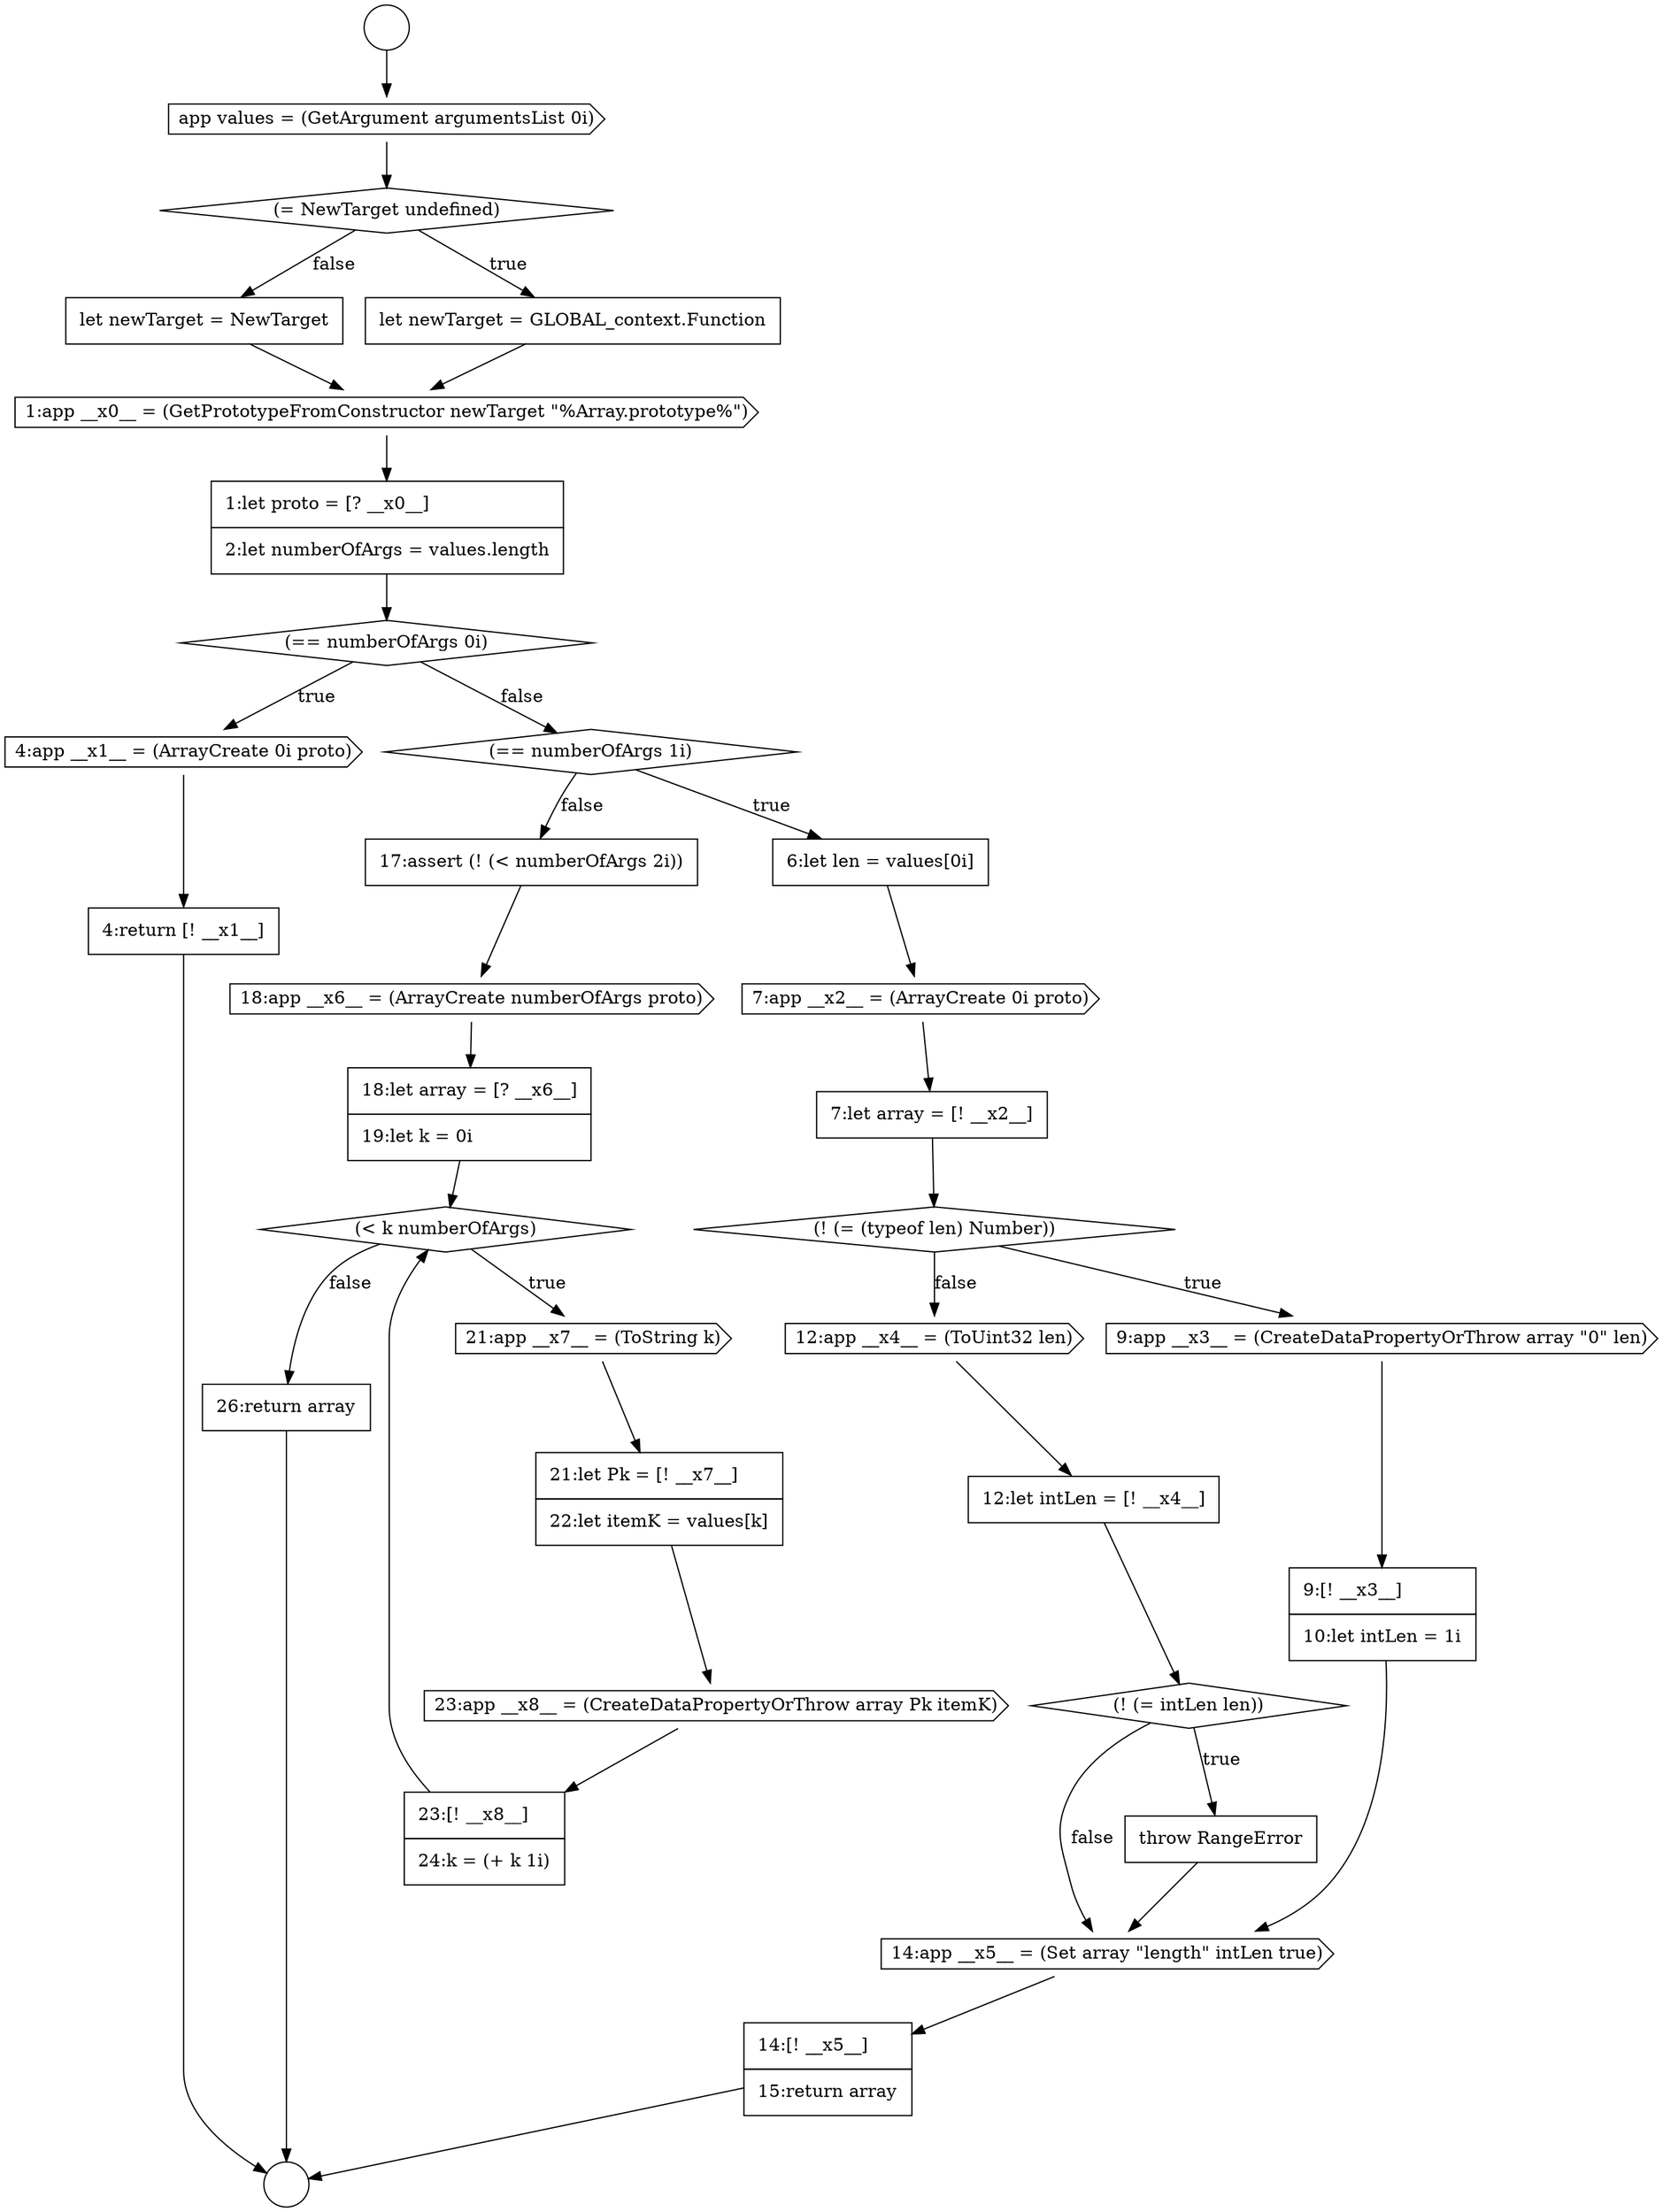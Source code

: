 digraph {
  node0 [shape=circle label=" " color="black" fillcolor="white" style=filled]
  node5 [shape=none, margin=0, label=<<font color="black">
    <table border="0" cellborder="1" cellspacing="0" cellpadding="10">
      <tr><td align="left">let newTarget = NewTarget</td></tr>
    </table>
  </font>> color="black" fillcolor="white" style=filled]
  node10 [shape=none, margin=0, label=<<font color="black">
    <table border="0" cellborder="1" cellspacing="0" cellpadding="10">
      <tr><td align="left">4:return [! __x1__]</td></tr>
    </table>
  </font>> color="black" fillcolor="white" style=filled]
  node14 [shape=none, margin=0, label=<<font color="black">
    <table border="0" cellborder="1" cellspacing="0" cellpadding="10">
      <tr><td align="left">7:let array = [! __x2__]</td></tr>
    </table>
  </font>> color="black" fillcolor="white" style=filled]
  node1 [shape=circle label=" " color="black" fillcolor="white" style=filled]
  node6 [shape=cds, label=<<font color="black">1:app __x0__ = (GetPrototypeFromConstructor newTarget &quot;%Array.prototype%&quot;)</font>> color="black" fillcolor="white" style=filled]
  node9 [shape=cds, label=<<font color="black">4:app __x1__ = (ArrayCreate 0i proto)</font>> color="black" fillcolor="white" style=filled]
  node13 [shape=cds, label=<<font color="black">7:app __x2__ = (ArrayCreate 0i proto)</font>> color="black" fillcolor="white" style=filled]
  node2 [shape=cds, label=<<font color="black">app values = (GetArgument argumentsList 0i)</font>> color="black" fillcolor="white" style=filled]
  node12 [shape=none, margin=0, label=<<font color="black">
    <table border="0" cellborder="1" cellspacing="0" cellpadding="10">
      <tr><td align="left">6:let len = values[0i]</td></tr>
    </table>
  </font>> color="black" fillcolor="white" style=filled]
  node7 [shape=none, margin=0, label=<<font color="black">
    <table border="0" cellborder="1" cellspacing="0" cellpadding="10">
      <tr><td align="left">1:let proto = [? __x0__]</td></tr>
      <tr><td align="left">2:let numberOfArgs = values.length</td></tr>
    </table>
  </font>> color="black" fillcolor="white" style=filled]
  node3 [shape=diamond, label=<<font color="black">(= NewTarget undefined)</font>> color="black" fillcolor="white" style=filled]
  node18 [shape=cds, label=<<font color="black">12:app __x4__ = (ToUint32 len)</font>> color="black" fillcolor="white" style=filled]
  node11 [shape=diamond, label=<<font color="black">(== numberOfArgs 1i)</font>> color="black" fillcolor="white" style=filled]
  node8 [shape=diamond, label=<<font color="black">(== numberOfArgs 0i)</font>> color="black" fillcolor="white" style=filled]
  node4 [shape=none, margin=0, label=<<font color="black">
    <table border="0" cellborder="1" cellspacing="0" cellpadding="10">
      <tr><td align="left">let newTarget = GLOBAL_context.Function</td></tr>
    </table>
  </font>> color="black" fillcolor="white" style=filled]
  node15 [shape=diamond, label=<<font color="black">(! (= (typeof len) Number))</font>> color="black" fillcolor="white" style=filled]
  node24 [shape=none, margin=0, label=<<font color="black">
    <table border="0" cellborder="1" cellspacing="0" cellpadding="10">
      <tr><td align="left">17:assert (! (&lt; numberOfArgs 2i))</td></tr>
    </table>
  </font>> color="black" fillcolor="white" style=filled]
  node25 [shape=cds, label=<<font color="black">18:app __x6__ = (ArrayCreate numberOfArgs proto)</font>> color="black" fillcolor="white" style=filled]
  node20 [shape=diamond, label=<<font color="black">(! (= intLen len))</font>> color="black" fillcolor="white" style=filled]
  node29 [shape=none, margin=0, label=<<font color="black">
    <table border="0" cellborder="1" cellspacing="0" cellpadding="10">
      <tr><td align="left">21:let Pk = [! __x7__]</td></tr>
      <tr><td align="left">22:let itemK = values[k]</td></tr>
    </table>
  </font>> color="black" fillcolor="white" style=filled]
  node28 [shape=cds, label=<<font color="black">21:app __x7__ = (ToString k)</font>> color="black" fillcolor="white" style=filled]
  node21 [shape=none, margin=0, label=<<font color="black">
    <table border="0" cellborder="1" cellspacing="0" cellpadding="10">
      <tr><td align="left">throw RangeError</td></tr>
    </table>
  </font>> color="black" fillcolor="white" style=filled]
  node32 [shape=none, margin=0, label=<<font color="black">
    <table border="0" cellborder="1" cellspacing="0" cellpadding="10">
      <tr><td align="left">26:return array</td></tr>
    </table>
  </font>> color="black" fillcolor="white" style=filled]
  node17 [shape=none, margin=0, label=<<font color="black">
    <table border="0" cellborder="1" cellspacing="0" cellpadding="10">
      <tr><td align="left">9:[! __x3__]</td></tr>
      <tr><td align="left">10:let intLen = 1i</td></tr>
    </table>
  </font>> color="black" fillcolor="white" style=filled]
  node22 [shape=cds, label=<<font color="black">14:app __x5__ = (Set array &quot;length&quot; intLen true)</font>> color="black" fillcolor="white" style=filled]
  node27 [shape=diamond, label=<<font color="black">(&lt; k numberOfArgs)</font>> color="black" fillcolor="white" style=filled]
  node16 [shape=cds, label=<<font color="black">9:app __x3__ = (CreateDataPropertyOrThrow array &quot;0&quot; len)</font>> color="black" fillcolor="white" style=filled]
  node31 [shape=none, margin=0, label=<<font color="black">
    <table border="0" cellborder="1" cellspacing="0" cellpadding="10">
      <tr><td align="left">23:[! __x8__]</td></tr>
      <tr><td align="left">24:k = (+ k 1i)</td></tr>
    </table>
  </font>> color="black" fillcolor="white" style=filled]
  node26 [shape=none, margin=0, label=<<font color="black">
    <table border="0" cellborder="1" cellspacing="0" cellpadding="10">
      <tr><td align="left">18:let array = [? __x6__]</td></tr>
      <tr><td align="left">19:let k = 0i</td></tr>
    </table>
  </font>> color="black" fillcolor="white" style=filled]
  node23 [shape=none, margin=0, label=<<font color="black">
    <table border="0" cellborder="1" cellspacing="0" cellpadding="10">
      <tr><td align="left">14:[! __x5__]</td></tr>
      <tr><td align="left">15:return array</td></tr>
    </table>
  </font>> color="black" fillcolor="white" style=filled]
  node30 [shape=cds, label=<<font color="black">23:app __x8__ = (CreateDataPropertyOrThrow array Pk itemK)</font>> color="black" fillcolor="white" style=filled]
  node19 [shape=none, margin=0, label=<<font color="black">
    <table border="0" cellborder="1" cellspacing="0" cellpadding="10">
      <tr><td align="left">12:let intLen = [! __x4__]</td></tr>
    </table>
  </font>> color="black" fillcolor="white" style=filled]
  node5 -> node6 [ color="black"]
  node31 -> node27 [ color="black"]
  node0 -> node2 [ color="black"]
  node9 -> node10 [ color="black"]
  node14 -> node15 [ color="black"]
  node30 -> node31 [ color="black"]
  node20 -> node21 [label=<<font color="black">true</font>> color="black"]
  node20 -> node22 [label=<<font color="black">false</font>> color="black"]
  node25 -> node26 [ color="black"]
  node21 -> node22 [ color="black"]
  node23 -> node1 [ color="black"]
  node16 -> node17 [ color="black"]
  node32 -> node1 [ color="black"]
  node28 -> node29 [ color="black"]
  node29 -> node30 [ color="black"]
  node4 -> node6 [ color="black"]
  node7 -> node8 [ color="black"]
  node18 -> node19 [ color="black"]
  node2 -> node3 [ color="black"]
  node3 -> node4 [label=<<font color="black">true</font>> color="black"]
  node3 -> node5 [label=<<font color="black">false</font>> color="black"]
  node19 -> node20 [ color="black"]
  node8 -> node9 [label=<<font color="black">true</font>> color="black"]
  node8 -> node11 [label=<<font color="black">false</font>> color="black"]
  node27 -> node28 [label=<<font color="black">true</font>> color="black"]
  node27 -> node32 [label=<<font color="black">false</font>> color="black"]
  node13 -> node14 [ color="black"]
  node10 -> node1 [ color="black"]
  node17 -> node22 [ color="black"]
  node12 -> node13 [ color="black"]
  node22 -> node23 [ color="black"]
  node6 -> node7 [ color="black"]
  node11 -> node12 [label=<<font color="black">true</font>> color="black"]
  node11 -> node24 [label=<<font color="black">false</font>> color="black"]
  node26 -> node27 [ color="black"]
  node24 -> node25 [ color="black"]
  node15 -> node16 [label=<<font color="black">true</font>> color="black"]
  node15 -> node18 [label=<<font color="black">false</font>> color="black"]
}
